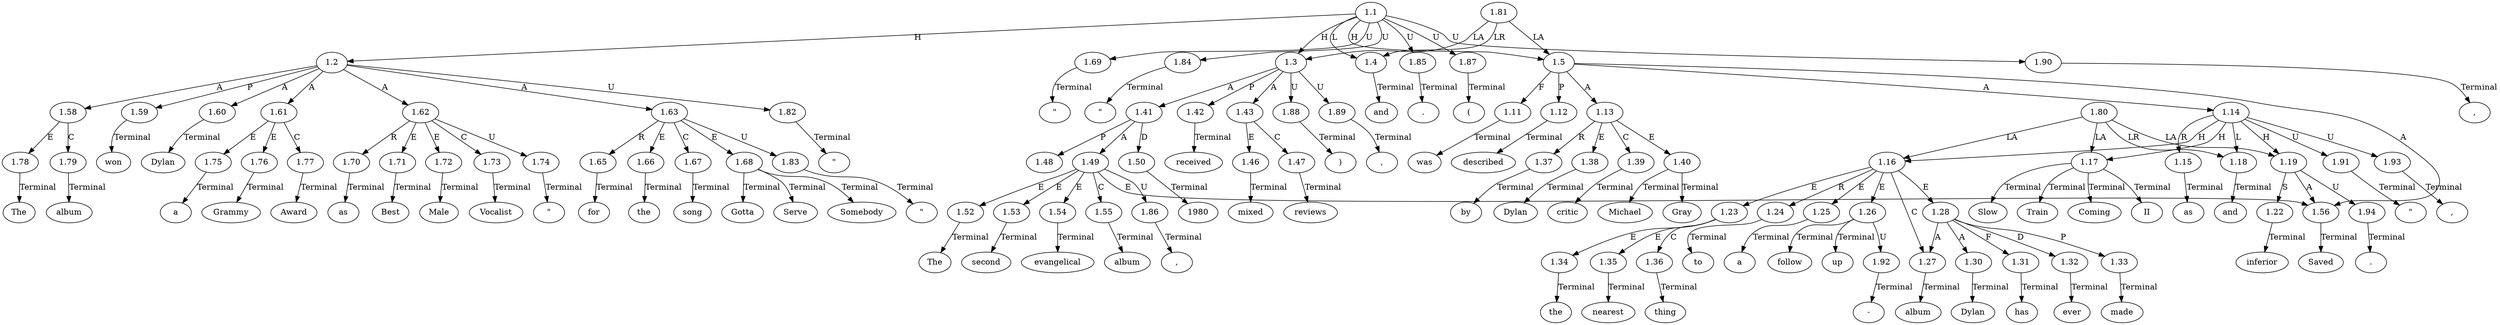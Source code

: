 // Graph
digraph {
	0.1 [label="\"" ordering=out]
	0.10 [label="\"" ordering=out]
	0.11 [label=Best ordering=out]
	0.12 [label=Male ordering=out]
	0.13 [label=Vocalist ordering=out]
	0.14 [label="\"" ordering=out]
	0.15 [label=for ordering=out]
	0.16 [label=the ordering=out]
	0.17 [label=song ordering=out]
	0.18 [label="\"" ordering=out]
	0.19 [label=Gotta ordering=out]
	0.2 [label=The ordering=out]
	0.20 [label=Serve ordering=out]
	0.21 [label=Somebody ordering=out]
	0.22 [label="\"" ordering=out]
	0.23 [label="." ordering=out]
	0.24 [label=The ordering=out]
	0.25 [label=second ordering=out]
	0.26 [label=evangelical ordering=out]
	0.27 [label=album ordering=out]
	0.28 [label="," ordering=out]
	0.29 [label=Saved ordering=out]
	0.3 [label=album ordering=out]
	0.30 [label="(" ordering=out]
	0.31 [label=1980 ordering=out]
	0.32 [label=")" ordering=out]
	0.33 [label="," ordering=out]
	0.34 [label=received ordering=out]
	0.35 [label=mixed ordering=out]
	0.36 [label=reviews ordering=out]
	0.37 [label="," ordering=out]
	0.38 [label=and ordering=out]
	0.39 [label=was ordering=out]
	0.4 [label=won ordering=out]
	0.40 [label=described ordering=out]
	0.41 [label=by ordering=out]
	0.42 [label=Dylan ordering=out]
	0.43 [label=critic ordering=out]
	0.44 [label=Michael ordering=out]
	0.45 [label=Gray ordering=out]
	0.46 [label=as ordering=out]
	0.47 [label="\"" ordering=out]
	0.48 [label=the ordering=out]
	0.49 [label=nearest ordering=out]
	0.5 [label=Dylan ordering=out]
	0.50 [label=thing ordering=out]
	0.51 [label=to ordering=out]
	0.52 [label=a ordering=out]
	0.53 [label=follow ordering=out]
	0.54 [label="-" ordering=out]
	0.55 [label=up ordering=out]
	0.56 [label=album ordering=out]
	0.57 [label=Dylan ordering=out]
	0.58 [label=has ordering=out]
	0.59 [label=ever ordering=out]
	0.6 [label=a ordering=out]
	0.60 [label=made ordering=out]
	0.61 [label="," ordering=out]
	0.62 [label=Slow ordering=out]
	0.63 [label=Train ordering=out]
	0.64 [label=Coming ordering=out]
	0.65 [label=II ordering=out]
	0.66 [label=and ordering=out]
	0.67 [label=inferior ordering=out]
	0.68 [label="." ordering=out]
	0.7 [label=Grammy ordering=out]
	0.8 [label=Award ordering=out]
	0.9 [label=as ordering=out]
	1.1 [label=1.1 ordering=out]
	1.2 [label=1.2 ordering=out]
	1.3 [label=1.3 ordering=out]
	1.4 [label=1.4 ordering=out]
	1.5 [label=1.5 ordering=out]
	1.11 [label=1.11 ordering=out]
	1.12 [label=1.12 ordering=out]
	1.13 [label=1.13 ordering=out]
	1.14 [label=1.14 ordering=out]
	1.15 [label=1.15 ordering=out]
	1.16 [label=1.16 ordering=out]
	1.17 [label=1.17 ordering=out]
	1.18 [label=1.18 ordering=out]
	1.19 [label=1.19 ordering=out]
	1.22 [label=1.22 ordering=out]
	1.23 [label=1.23 ordering=out]
	1.24 [label=1.24 ordering=out]
	1.25 [label=1.25 ordering=out]
	1.26 [label=1.26 ordering=out]
	1.27 [label=1.27 ordering=out]
	1.28 [label=1.28 ordering=out]
	1.30 [label=1.30 ordering=out]
	1.31 [label=1.31 ordering=out]
	1.32 [label=1.32 ordering=out]
	1.33 [label=1.33 ordering=out]
	1.34 [label=1.34 ordering=out]
	1.35 [label=1.35 ordering=out]
	1.36 [label=1.36 ordering=out]
	1.37 [label=1.37 ordering=out]
	1.38 [label=1.38 ordering=out]
	1.39 [label=1.39 ordering=out]
	1.40 [label=1.40 ordering=out]
	1.41 [label=1.41 ordering=out]
	1.42 [label=1.42 ordering=out]
	1.43 [label=1.43 ordering=out]
	1.46 [label=1.46 ordering=out]
	1.47 [label=1.47 ordering=out]
	1.48 [label=1.48 ordering=out]
	1.49 [label=1.49 ordering=out]
	1.50 [label=1.50 ordering=out]
	1.52 [label=1.52 ordering=out]
	1.53 [label=1.53 ordering=out]
	1.54 [label=1.54 ordering=out]
	1.55 [label=1.55 ordering=out]
	1.56 [label=1.56 ordering=out]
	1.58 [label=1.58 ordering=out]
	1.59 [label=1.59 ordering=out]
	1.60 [label=1.60 ordering=out]
	1.61 [label=1.61 ordering=out]
	1.62 [label=1.62 ordering=out]
	1.63 [label=1.63 ordering=out]
	1.65 [label=1.65 ordering=out]
	1.66 [label=1.66 ordering=out]
	1.67 [label=1.67 ordering=out]
	1.68 [label=1.68 ordering=out]
	1.69 [label=1.69 ordering=out]
	1.70 [label=1.70 ordering=out]
	1.71 [label=1.71 ordering=out]
	1.72 [label=1.72 ordering=out]
	1.73 [label=1.73 ordering=out]
	1.74 [label=1.74 ordering=out]
	1.75 [label=1.75 ordering=out]
	1.76 [label=1.76 ordering=out]
	1.77 [label=1.77 ordering=out]
	1.78 [label=1.78 ordering=out]
	1.79 [label=1.79 ordering=out]
	1.80 [label=1.80 ordering=out]
	1.81 [label=1.81 ordering=out]
	1.82 [label=1.82 ordering=out]
	1.83 [label=1.83 ordering=out]
	1.84 [label=1.84 ordering=out]
	1.85 [label=1.85 ordering=out]
	1.86 [label=1.86 ordering=out]
	1.87 [label=1.87 ordering=out]
	1.88 [label=1.88 ordering=out]
	1.89 [label=1.89 ordering=out]
	1.90 [label=1.90 ordering=out]
	1.91 [label=1.91 ordering=out]
	1.92 [label=1.92 ordering=out]
	1.93 [label=1.93 ordering=out]
	1.94 [label=1.94 ordering=out]
	1.1 -> 1.2 [label=H ordering=out]
	1.1 -> 1.3 [label=H ordering=out]
	1.1 -> 1.4 [label=L ordering=out]
	1.1 -> 1.5 [label=H ordering=out]
	1.1 -> 1.69 [label=U ordering=out]
	1.1 -> 1.84 [label=U ordering=out]
	1.1 -> 1.85 [label=U ordering=out]
	1.1 -> 1.87 [label=U ordering=out]
	1.1 -> 1.90 [label=U ordering=out]
	1.2 -> 1.58 [label=A ordering=out]
	1.2 -> 1.59 [label=P ordering=out]
	1.2 -> 1.60 [label=A ordering=out]
	1.2 -> 1.61 [label=A ordering=out]
	1.2 -> 1.62 [label=A ordering=out]
	1.2 -> 1.63 [label=A ordering=out]
	1.2 -> 1.82 [label=U ordering=out]
	1.3 -> 1.41 [label=A ordering=out]
	1.3 -> 1.42 [label=P ordering=out]
	1.3 -> 1.43 [label=A ordering=out]
	1.3 -> 1.88 [label=U ordering=out]
	1.3 -> 1.89 [label=U ordering=out]
	1.4 -> 0.38 [label=Terminal ordering=out]
	1.5 -> 1.11 [label=F ordering=out]
	1.5 -> 1.12 [label=P ordering=out]
	1.5 -> 1.13 [label=A ordering=out]
	1.5 -> 1.14 [label=A ordering=out]
	1.5 -> 1.56 [label=A ordering=out]
	1.11 -> 0.39 [label=Terminal ordering=out]
	1.12 -> 0.40 [label=Terminal ordering=out]
	1.13 -> 1.37 [label=R ordering=out]
	1.13 -> 1.38 [label=E ordering=out]
	1.13 -> 1.39 [label=C ordering=out]
	1.13 -> 1.40 [label=E ordering=out]
	1.14 -> 1.15 [label=R ordering=out]
	1.14 -> 1.16 [label=H ordering=out]
	1.14 -> 1.17 [label=H ordering=out]
	1.14 -> 1.18 [label=L ordering=out]
	1.14 -> 1.19 [label=H ordering=out]
	1.14 -> 1.91 [label=U ordering=out]
	1.14 -> 1.93 [label=U ordering=out]
	1.15 -> 0.46 [label=Terminal ordering=out]
	1.16 -> 1.23 [label=E ordering=out]
	1.16 -> 1.24 [label=R ordering=out]
	1.16 -> 1.25 [label=E ordering=out]
	1.16 -> 1.26 [label=E ordering=out]
	1.16 -> 1.27 [label=C ordering=out]
	1.16 -> 1.28 [label=E ordering=out]
	1.17 -> 0.62 [label=Terminal ordering=out]
	1.17 -> 0.63 [label=Terminal ordering=out]
	1.17 -> 0.64 [label=Terminal ordering=out]
	1.17 -> 0.65 [label=Terminal ordering=out]
	1.18 -> 0.66 [label=Terminal ordering=out]
	1.19 -> 1.22 [label=S ordering=out]
	1.19 -> 1.56 [label=A ordering=out]
	1.19 -> 1.94 [label=U ordering=out]
	1.22 -> 0.67 [label=Terminal ordering=out]
	1.23 -> 1.34 [label=E ordering=out]
	1.23 -> 1.35 [label=E ordering=out]
	1.23 -> 1.36 [label=C ordering=out]
	1.24 -> 0.51 [label=Terminal ordering=out]
	1.25 -> 0.52 [label=Terminal ordering=out]
	1.26 -> 0.53 [label=Terminal ordering=out]
	1.26 -> 0.55 [label=Terminal ordering=out]
	1.26 -> 1.92 [label=U ordering=out]
	1.27 -> 0.56 [label=Terminal ordering=out]
	1.28 -> 1.27 [label=A ordering=out]
	1.28 -> 1.30 [label=A ordering=out]
	1.28 -> 1.31 [label=F ordering=out]
	1.28 -> 1.32 [label=D ordering=out]
	1.28 -> 1.33 [label=P ordering=out]
	1.30 -> 0.57 [label=Terminal ordering=out]
	1.31 -> 0.58 [label=Terminal ordering=out]
	1.32 -> 0.59 [label=Terminal ordering=out]
	1.33 -> 0.60 [label=Terminal ordering=out]
	1.34 -> 0.48 [label=Terminal ordering=out]
	1.35 -> 0.49 [label=Terminal ordering=out]
	1.36 -> 0.50 [label=Terminal ordering=out]
	1.37 -> 0.41 [label=Terminal ordering=out]
	1.38 -> 0.42 [label=Terminal ordering=out]
	1.39 -> 0.43 [label=Terminal ordering=out]
	1.40 -> 0.44 [label=Terminal ordering=out]
	1.40 -> 0.45 [label=Terminal ordering=out]
	1.41 -> 1.48 [label=P ordering=out]
	1.41 -> 1.49 [label=A ordering=out]
	1.41 -> 1.50 [label=D ordering=out]
	1.42 -> 0.34 [label=Terminal ordering=out]
	1.43 -> 1.46 [label=E ordering=out]
	1.43 -> 1.47 [label=C ordering=out]
	1.46 -> 0.35 [label=Terminal ordering=out]
	1.47 -> 0.36 [label=Terminal ordering=out]
	1.49 -> 1.52 [label=E ordering=out]
	1.49 -> 1.53 [label=E ordering=out]
	1.49 -> 1.54 [label=E ordering=out]
	1.49 -> 1.55 [label=C ordering=out]
	1.49 -> 1.56 [label=E ordering=out]
	1.49 -> 1.86 [label=U ordering=out]
	1.50 -> 0.31 [label=Terminal ordering=out]
	1.52 -> 0.24 [label=Terminal ordering=out]
	1.53 -> 0.25 [label=Terminal ordering=out]
	1.54 -> 0.26 [label=Terminal ordering=out]
	1.55 -> 0.27 [label=Terminal ordering=out]
	1.56 -> 0.29 [label=Terminal ordering=out]
	1.58 -> 1.78 [label=E ordering=out]
	1.58 -> 1.79 [label=C ordering=out]
	1.59 -> 0.4 [label=Terminal ordering=out]
	1.60 -> 0.5 [label=Terminal ordering=out]
	1.61 -> 1.75 [label=E ordering=out]
	1.61 -> 1.76 [label=E ordering=out]
	1.61 -> 1.77 [label=C ordering=out]
	1.62 -> 1.70 [label=R ordering=out]
	1.62 -> 1.71 [label=E ordering=out]
	1.62 -> 1.72 [label=E ordering=out]
	1.62 -> 1.73 [label=C ordering=out]
	1.62 -> 1.74 [label=U ordering=out]
	1.63 -> 1.65 [label=R ordering=out]
	1.63 -> 1.66 [label=E ordering=out]
	1.63 -> 1.67 [label=C ordering=out]
	1.63 -> 1.68 [label=E ordering=out]
	1.63 -> 1.83 [label=U ordering=out]
	1.65 -> 0.15 [label=Terminal ordering=out]
	1.66 -> 0.16 [label=Terminal ordering=out]
	1.67 -> 0.17 [label=Terminal ordering=out]
	1.68 -> 0.19 [label=Terminal ordering=out]
	1.68 -> 0.20 [label=Terminal ordering=out]
	1.68 -> 0.21 [label=Terminal ordering=out]
	1.69 -> 0.1 [label=Terminal ordering=out]
	1.70 -> 0.9 [label=Terminal ordering=out]
	1.71 -> 0.11 [label=Terminal ordering=out]
	1.72 -> 0.12 [label=Terminal ordering=out]
	1.73 -> 0.13 [label=Terminal ordering=out]
	1.74 -> 0.10 [label=Terminal ordering=out]
	1.75 -> 0.6 [label=Terminal ordering=out]
	1.76 -> 0.7 [label=Terminal ordering=out]
	1.77 -> 0.8 [label=Terminal ordering=out]
	1.78 -> 0.2 [label=Terminal ordering=out]
	1.79 -> 0.3 [label=Terminal ordering=out]
	1.80 -> 1.16 [label=LA ordering=out]
	1.80 -> 1.17 [label=LA ordering=out]
	1.80 -> 1.18 [label=LR ordering=out]
	1.80 -> 1.19 [label=LA ordering=out]
	1.81 -> 1.3 [label=LA ordering=out]
	1.81 -> 1.4 [label=LR ordering=out]
	1.81 -> 1.5 [label=LA ordering=out]
	1.82 -> 0.14 [label=Terminal ordering=out]
	1.83 -> 0.18 [label=Terminal ordering=out]
	1.84 -> 0.22 [label=Terminal ordering=out]
	1.85 -> 0.23 [label=Terminal ordering=out]
	1.86 -> 0.28 [label=Terminal ordering=out]
	1.87 -> 0.30 [label=Terminal ordering=out]
	1.88 -> 0.32 [label=Terminal ordering=out]
	1.89 -> 0.33 [label=Terminal ordering=out]
	1.90 -> 0.37 [label=Terminal ordering=out]
	1.91 -> 0.47 [label=Terminal ordering=out]
	1.92 -> 0.54 [label=Terminal ordering=out]
	1.93 -> 0.61 [label=Terminal ordering=out]
	1.94 -> 0.68 [label=Terminal ordering=out]
}
